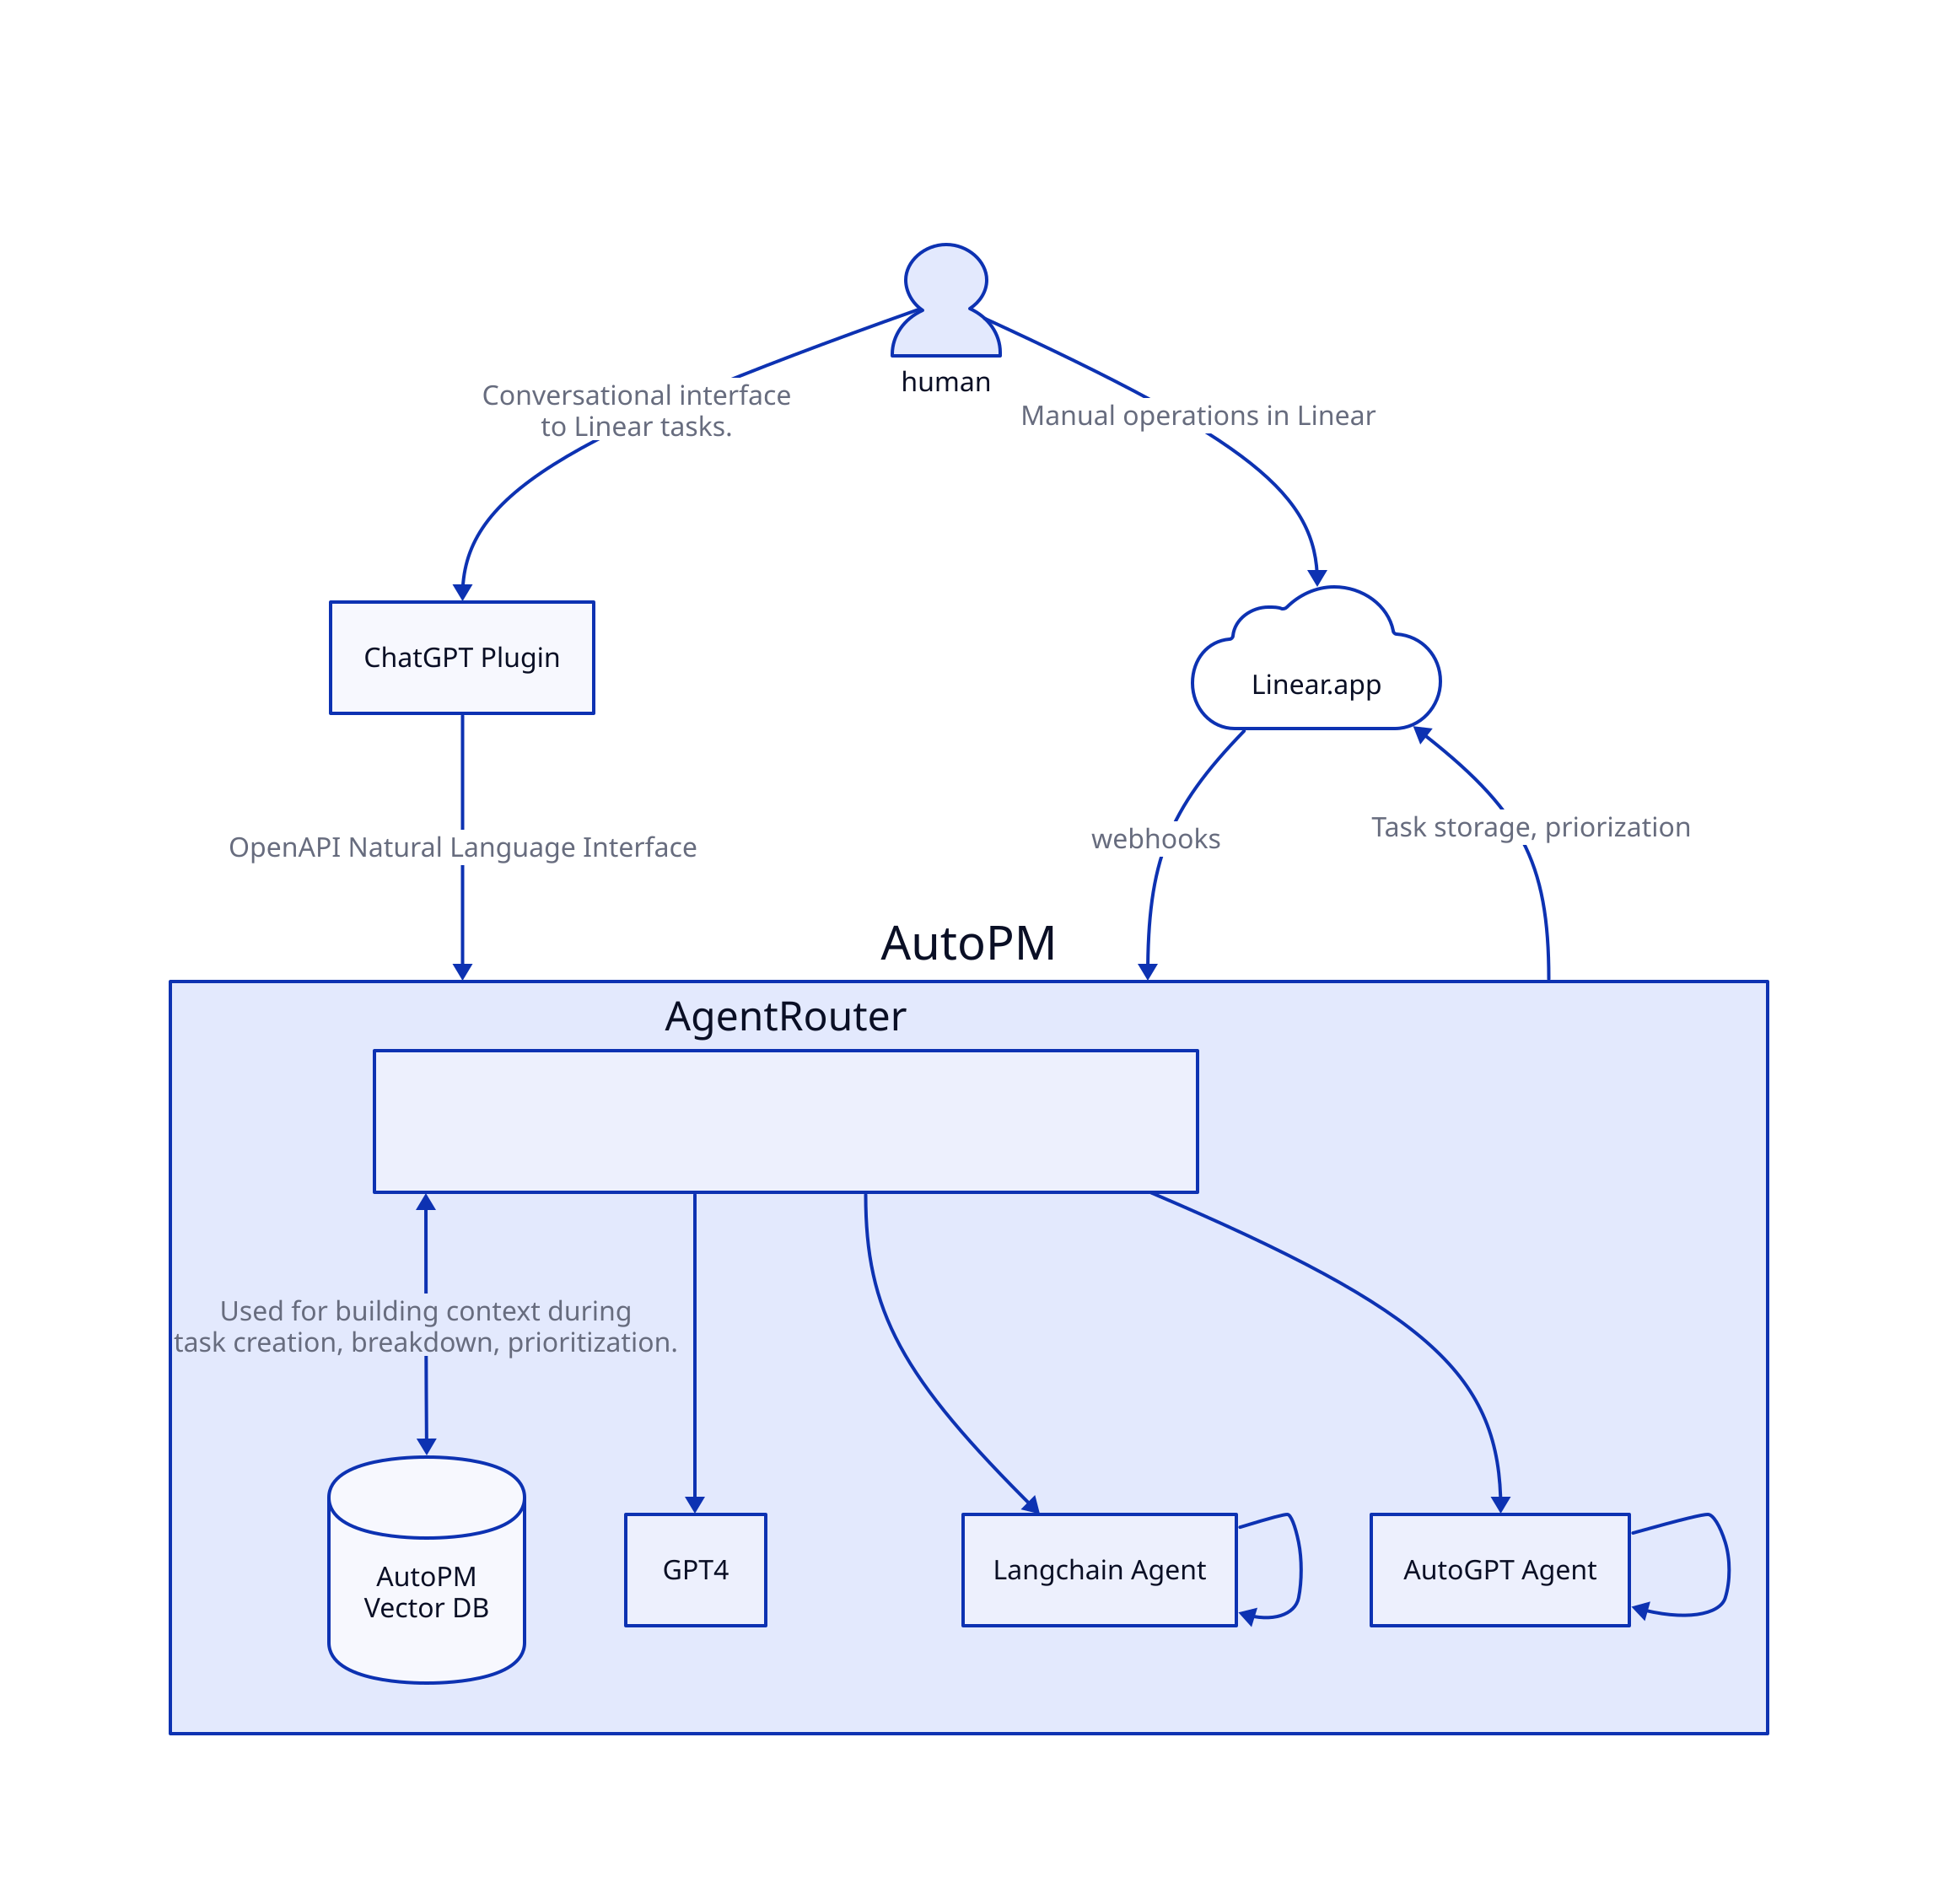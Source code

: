 explain: |md
  AutoPM Architecture Overview
| {
  near: top-center
}

linear: Linear.app {
  shape: cloud
}
human: {
  shape: person
}
human -> ChatGPT Plugin: Conversational interface\nto Linear tasks.
ChatGPT Plugin -> AutoPM: OpenAPI Natural Language Interface

AutoPM -> linear: Task storage, priorization
human -> linear: Manual operations in Linear

linear -> AutoPM: webhooks

AutoPM: {
		AgentRouter {
				explain: |md
				Selects appropriate agent for some task.
				|
		}
  AgentRouter <-> vdb: Used for building context during \ntask creation, breakdown, prioritization.
  vdb: AutoPM \nVector DB {
    shape: cylinder
  }

  AgentRouter -> GPT4
  AgentRouter -> Langchain Agent
  AgentRouter -> AutoGPT Agent
  Langchain Agent -> Langchain Agent
  AutoGPT Agent -> AutoGPT Agent
}
